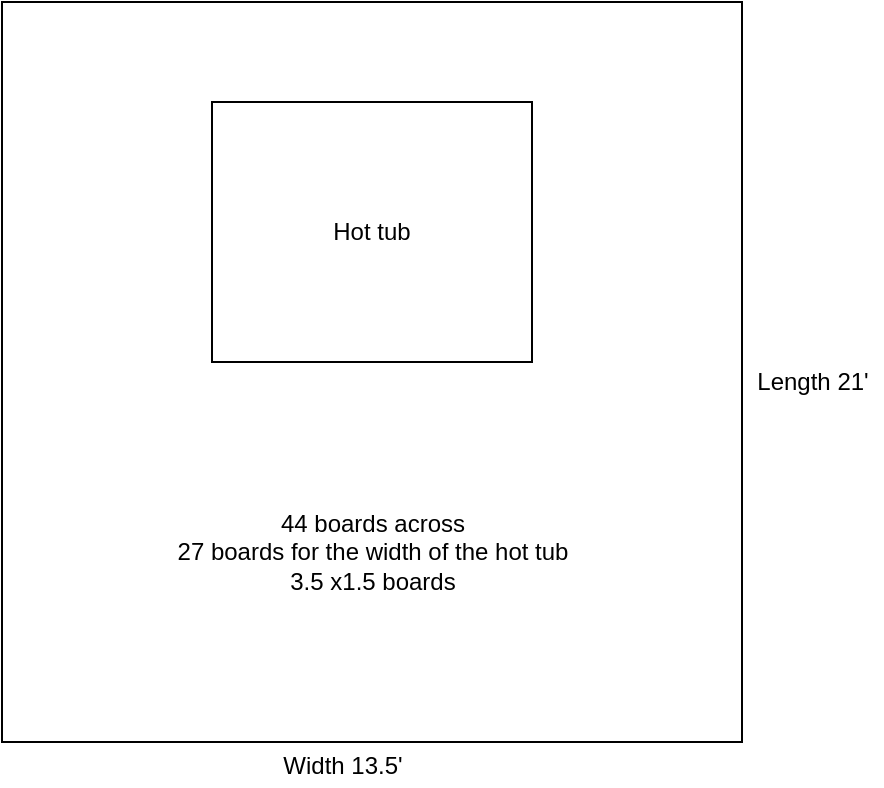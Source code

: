 <mxfile version="13.3.5" type="github">
  <diagram id="eSBdYchZjA2-0wVK8rvn" name="Page-1">
    <mxGraphModel dx="2062" dy="1074" grid="1" gridSize="10" guides="1" tooltips="1" connect="1" arrows="1" fold="1" page="1" pageScale="1" pageWidth="850" pageHeight="1100" math="0" shadow="0">
      <root>
        <mxCell id="0" />
        <mxCell id="1" parent="0" />
        <mxCell id="NeL3Pxat4WjqXi4JhhiO-1" value="" style="whiteSpace=wrap;html=1;aspect=fixed;" vertex="1" parent="1">
          <mxGeometry x="80" y="40" width="370" height="370" as="geometry" />
        </mxCell>
        <mxCell id="NeL3Pxat4WjqXi4JhhiO-2" value="Width 13.5&#39;" style="text;html=1;align=center;verticalAlign=middle;resizable=0;points=[];autosize=1;" vertex="1" parent="1">
          <mxGeometry x="210" y="412" width="80" height="20" as="geometry" />
        </mxCell>
        <mxCell id="NeL3Pxat4WjqXi4JhhiO-5" value="Length 21&#39;" style="text;html=1;align=center;verticalAlign=middle;resizable=0;points=[];autosize=1;" vertex="1" parent="1">
          <mxGeometry x="450" y="220" width="70" height="20" as="geometry" />
        </mxCell>
        <mxCell id="NeL3Pxat4WjqXi4JhhiO-6" value="Hot tub" style="rounded=0;whiteSpace=wrap;html=1;" vertex="1" parent="1">
          <mxGeometry x="185" y="90" width="160" height="130" as="geometry" />
        </mxCell>
        <mxCell id="NeL3Pxat4WjqXi4JhhiO-7" value="44 boards across&lt;br&gt;27 boards for the width of the hot tub&lt;br&gt;3.5 x1.5 boards&lt;br&gt;" style="text;html=1;align=center;verticalAlign=middle;resizable=0;points=[];autosize=1;" vertex="1" parent="1">
          <mxGeometry x="160" y="290" width="210" height="50" as="geometry" />
        </mxCell>
      </root>
    </mxGraphModel>
  </diagram>
</mxfile>
